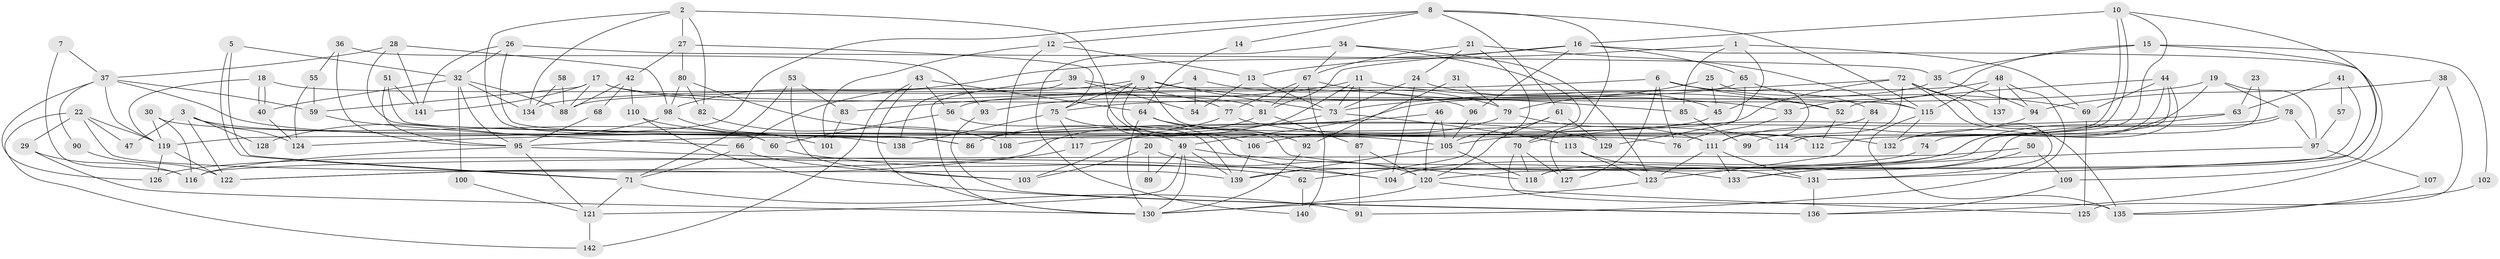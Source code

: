 // coarse degree distribution, {8: 0.08450704225352113, 10: 0.07042253521126761, 6: 0.07042253521126761, 13: 0.014084507042253521, 4: 0.16901408450704225, 16: 0.014084507042253521, 2: 0.1267605633802817, 7: 0.07042253521126761, 14: 0.014084507042253521, 3: 0.19718309859154928, 5: 0.11267605633802817, 9: 0.04225352112676056, 11: 0.014084507042253521}
// Generated by graph-tools (version 1.1) at 2025/50/03/04/25 22:50:55]
// undirected, 142 vertices, 284 edges
graph export_dot {
  node [color=gray90,style=filled];
  1;
  2;
  3;
  4;
  5;
  6;
  7;
  8;
  9;
  10;
  11;
  12;
  13;
  14;
  15;
  16;
  17;
  18;
  19;
  20;
  21;
  22;
  23;
  24;
  25;
  26;
  27;
  28;
  29;
  30;
  31;
  32;
  33;
  34;
  35;
  36;
  37;
  38;
  39;
  40;
  41;
  42;
  43;
  44;
  45;
  46;
  47;
  48;
  49;
  50;
  51;
  52;
  53;
  54;
  55;
  56;
  57;
  58;
  59;
  60;
  61;
  62;
  63;
  64;
  65;
  66;
  67;
  68;
  69;
  70;
  71;
  72;
  73;
  74;
  75;
  76;
  77;
  78;
  79;
  80;
  81;
  82;
  83;
  84;
  85;
  86;
  87;
  88;
  89;
  90;
  91;
  92;
  93;
  94;
  95;
  96;
  97;
  98;
  99;
  100;
  101;
  102;
  103;
  104;
  105;
  106;
  107;
  108;
  109;
  110;
  111;
  112;
  113;
  114;
  115;
  116;
  117;
  118;
  119;
  120;
  121;
  122;
  123;
  124;
  125;
  126;
  127;
  128;
  129;
  130;
  131;
  132;
  133;
  134;
  135;
  136;
  137;
  138;
  139;
  140;
  141;
  142;
  1 -- 45;
  1 -- 69;
  1 -- 13;
  1 -- 85;
  2 -- 134;
  2 -- 27;
  2 -- 60;
  2 -- 82;
  2 -- 106;
  3 -- 124;
  3 -- 122;
  3 -- 47;
  3 -- 60;
  3 -- 128;
  4 -- 54;
  4 -- 79;
  4 -- 83;
  5 -- 32;
  5 -- 71;
  5 -- 71;
  6 -- 76;
  6 -- 52;
  6 -- 69;
  6 -- 127;
  6 -- 134;
  7 -- 116;
  7 -- 37;
  8 -- 115;
  8 -- 119;
  8 -- 12;
  8 -- 14;
  8 -- 61;
  8 -- 127;
  9 -- 66;
  9 -- 73;
  9 -- 33;
  9 -- 49;
  9 -- 75;
  9 -- 112;
  9 -- 118;
  10 -- 118;
  10 -- 114;
  10 -- 114;
  10 -- 16;
  10 -- 112;
  11 -- 52;
  11 -- 87;
  11 -- 73;
  11 -- 86;
  11 -- 93;
  12 -- 13;
  12 -- 101;
  12 -- 108;
  13 -- 73;
  13 -- 54;
  14 -- 64;
  15 -- 131;
  15 -- 35;
  15 -- 33;
  15 -- 102;
  16 -- 98;
  16 -- 65;
  16 -- 81;
  16 -- 96;
  16 -- 109;
  17 -- 59;
  17 -- 115;
  17 -- 88;
  17 -- 96;
  17 -- 141;
  18 -- 40;
  18 -- 40;
  18 -- 119;
  18 -- 81;
  19 -- 78;
  19 -- 97;
  19 -- 75;
  19 -- 132;
  20 -- 120;
  20 -- 103;
  20 -- 89;
  21 -- 115;
  21 -- 105;
  21 -- 24;
  21 -- 67;
  22 -- 139;
  22 -- 119;
  22 -- 29;
  22 -- 47;
  22 -- 142;
  23 -- 63;
  23 -- 120;
  24 -- 104;
  24 -- 45;
  24 -- 73;
  25 -- 111;
  25 -- 45;
  25 -- 79;
  26 -- 35;
  26 -- 141;
  26 -- 32;
  26 -- 86;
  27 -- 80;
  27 -- 75;
  27 -- 42;
  28 -- 141;
  28 -- 37;
  28 -- 76;
  28 -- 98;
  29 -- 130;
  29 -- 116;
  30 -- 116;
  30 -- 86;
  30 -- 119;
  31 -- 79;
  31 -- 92;
  32 -- 95;
  32 -- 40;
  32 -- 88;
  32 -- 100;
  32 -- 134;
  33 -- 76;
  34 -- 70;
  34 -- 67;
  34 -- 123;
  34 -- 140;
  35 -- 94;
  35 -- 49;
  36 -- 93;
  36 -- 95;
  36 -- 55;
  37 -- 138;
  37 -- 119;
  37 -- 59;
  37 -- 90;
  37 -- 126;
  38 -- 94;
  38 -- 136;
  38 -- 125;
  39 -- 77;
  39 -- 130;
  39 -- 54;
  39 -- 138;
  40 -- 124;
  41 -- 63;
  41 -- 104;
  41 -- 57;
  42 -- 88;
  42 -- 68;
  42 -- 110;
  43 -- 142;
  43 -- 56;
  43 -- 64;
  43 -- 130;
  44 -- 132;
  44 -- 69;
  44 -- 52;
  44 -- 74;
  44 -- 104;
  45 -- 95;
  46 -- 120;
  46 -- 105;
  46 -- 124;
  48 -- 91;
  48 -- 56;
  48 -- 94;
  48 -- 115;
  48 -- 137;
  49 -- 130;
  49 -- 89;
  49 -- 121;
  49 -- 133;
  49 -- 139;
  50 -- 133;
  50 -- 109;
  50 -- 116;
  51 -- 95;
  51 -- 111;
  51 -- 141;
  52 -- 112;
  53 -- 71;
  53 -- 103;
  53 -- 83;
  55 -- 124;
  55 -- 59;
  56 -- 60;
  56 -- 139;
  57 -- 97;
  58 -- 134;
  58 -- 88;
  59 -- 66;
  60 -- 62;
  61 -- 62;
  61 -- 120;
  61 -- 129;
  62 -- 140;
  63 -- 70;
  63 -- 139;
  64 -- 130;
  64 -- 92;
  64 -- 114;
  65 -- 88;
  65 -- 84;
  65 -- 129;
  66 -- 71;
  66 -- 103;
  67 -- 81;
  67 -- 77;
  67 -- 85;
  67 -- 140;
  68 -- 95;
  69 -- 125;
  70 -- 118;
  70 -- 127;
  70 -- 135;
  71 -- 121;
  71 -- 91;
  72 -- 108;
  72 -- 73;
  72 -- 99;
  72 -- 131;
  72 -- 135;
  72 -- 137;
  73 -- 113;
  73 -- 117;
  74 -- 126;
  75 -- 104;
  75 -- 117;
  75 -- 138;
  77 -- 132;
  77 -- 122;
  78 -- 86;
  78 -- 118;
  78 -- 97;
  79 -- 106;
  79 -- 111;
  80 -- 98;
  80 -- 105;
  80 -- 82;
  81 -- 87;
  81 -- 103;
  82 -- 108;
  83 -- 101;
  84 -- 123;
  84 -- 105;
  85 -- 99;
  87 -- 120;
  87 -- 91;
  90 -- 122;
  92 -- 130;
  93 -- 136;
  94 -- 111;
  95 -- 104;
  95 -- 116;
  95 -- 121;
  96 -- 105;
  97 -- 133;
  97 -- 107;
  98 -- 101;
  98 -- 128;
  100 -- 121;
  102 -- 135;
  105 -- 118;
  105 -- 139;
  106 -- 139;
  107 -- 135;
  109 -- 136;
  110 -- 129;
  110 -- 136;
  111 -- 131;
  111 -- 123;
  111 -- 133;
  113 -- 123;
  113 -- 131;
  115 -- 135;
  115 -- 132;
  117 -- 122;
  119 -- 122;
  119 -- 126;
  120 -- 130;
  120 -- 125;
  121 -- 142;
  123 -- 130;
  131 -- 136;
}
